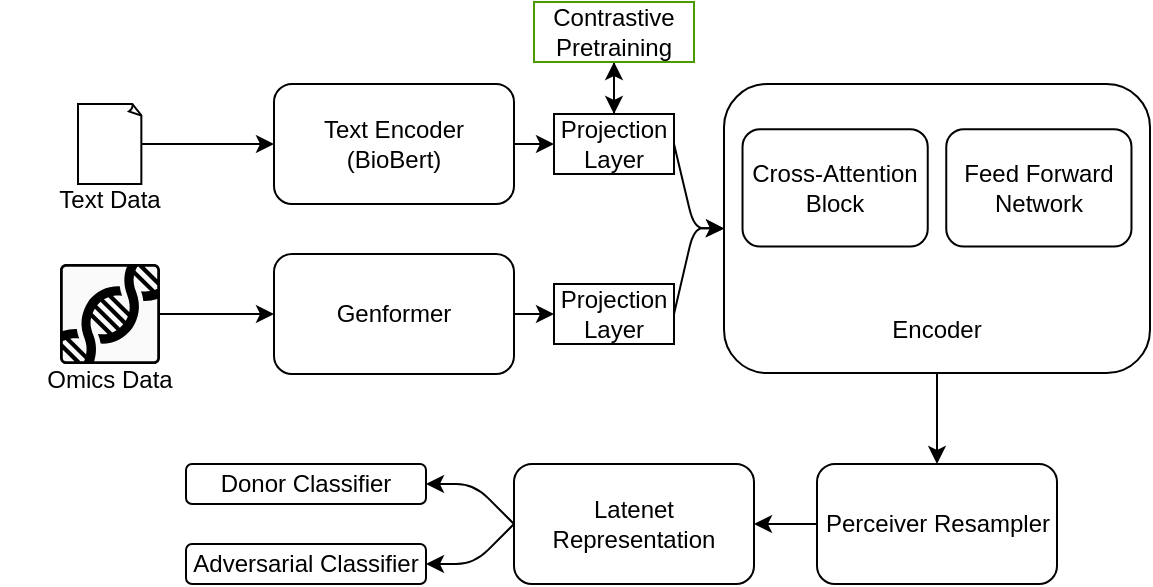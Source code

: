 <mxfile>
    <diagram id="wDy-_77yIztDSfh1fqda" name="Page-1">
        <mxGraphModel dx="413" dy="346" grid="1" gridSize="10" guides="1" tooltips="1" connect="1" arrows="1" fold="1" page="1" pageScale="1" pageWidth="850" pageHeight="1100" math="0" shadow="0">
            <root>
                <mxCell id="0"/>
                <mxCell id="1" parent="0"/>
                <mxCell id="24" value="" style="edgeStyle=none;html=1;" parent="1" source="3" target="8" edge="1">
                    <mxGeometry relative="1" as="geometry"/>
                </mxCell>
                <mxCell id="3" value="" style="whiteSpace=wrap;html=1;shape=mxgraph.basic.document" parent="1" vertex="1">
                    <mxGeometry x="102" y="200" width="32" height="40" as="geometry"/>
                </mxCell>
                <mxCell id="25" value="" style="edgeStyle=none;html=1;" parent="1" source="4" target="9" edge="1">
                    <mxGeometry relative="1" as="geometry"/>
                </mxCell>
                <mxCell id="4" value="" style="sketch=0;points=[[0.015,0.015,0],[0.985,0.015,0],[0.985,0.985,0],[0.015,0.985,0],[0.25,0,0],[0.5,0,0],[0.75,0,0],[1,0.25,0],[1,0.5,0],[1,0.75,0],[0.75,1,0],[0.5,1,0],[0.25,1,0],[0,0.75,0],[0,0.5,0],[0,0.25,0]];verticalLabelPosition=bottom;html=1;verticalAlign=top;aspect=fixed;align=center;pointerEvents=1;shape=mxgraph.cisco19.rect;prIcon=cisco_dna_center;fillColor=#FAFAFA;strokeColor=#000000;" parent="1" vertex="1">
                    <mxGeometry x="93" y="280" width="50" height="50" as="geometry"/>
                </mxCell>
                <mxCell id="6" value="Text Data" style="text;html=1;align=center;verticalAlign=middle;whiteSpace=wrap;rounded=0;" parent="1" vertex="1">
                    <mxGeometry x="80" y="242" width="76" height="12" as="geometry"/>
                </mxCell>
                <mxCell id="7" value="Omics Data" style="text;html=1;align=center;verticalAlign=middle;whiteSpace=wrap;rounded=0;" parent="1" vertex="1">
                    <mxGeometry x="63" y="332" width="110" height="12" as="geometry"/>
                </mxCell>
                <mxCell id="32" style="edgeStyle=none;html=1;exitX=1;exitY=0.5;exitDx=0;exitDy=0;entryX=0;entryY=0.5;entryDx=0;entryDy=0;" edge="1" parent="1" source="8" target="31">
                    <mxGeometry relative="1" as="geometry"/>
                </mxCell>
                <mxCell id="8" value="Text Encoder (BioBert)" style="rounded=1;whiteSpace=wrap;html=1;" parent="1" vertex="1">
                    <mxGeometry x="200" y="190" width="120" height="60" as="geometry"/>
                </mxCell>
                <mxCell id="22" style="edgeStyle=none;html=1;exitX=1;exitY=0.5;exitDx=0;exitDy=0;entryX=0;entryY=0.5;entryDx=0;entryDy=0;" parent="1" source="9" target="12" edge="1">
                    <mxGeometry relative="1" as="geometry"/>
                </mxCell>
                <mxCell id="9" value="Genformer" style="rounded=1;whiteSpace=wrap;html=1;strokeColor=#000000;" parent="1" vertex="1">
                    <mxGeometry x="200" y="275" width="120" height="60" as="geometry"/>
                </mxCell>
                <mxCell id="45" style="edgeStyle=none;html=1;exitX=1;exitY=0.5;exitDx=0;exitDy=0;entryX=0;entryY=0.5;entryDx=0;entryDy=0;" edge="1" parent="1" source="12" target="40">
                    <mxGeometry relative="1" as="geometry">
                        <mxPoint x="410" y="280" as="targetPoint"/>
                        <Array as="points">
                            <mxPoint x="410" y="262"/>
                        </Array>
                    </mxGeometry>
                </mxCell>
                <mxCell id="12" value="Projection Layer" style="rounded=0;whiteSpace=wrap;html=1;" parent="1" vertex="1">
                    <mxGeometry x="340" y="290" width="60" height="30" as="geometry"/>
                </mxCell>
                <mxCell id="35" style="edgeStyle=none;html=1;exitX=0.5;exitY=0;exitDx=0;exitDy=0;entryX=0.5;entryY=1;entryDx=0;entryDy=0;" edge="1" parent="1" source="31" target="33">
                    <mxGeometry relative="1" as="geometry"/>
                </mxCell>
                <mxCell id="44" style="edgeStyle=none;html=1;exitX=1;exitY=0.5;exitDx=0;exitDy=0;entryX=0;entryY=0.5;entryDx=0;entryDy=0;" edge="1" parent="1" source="31" target="40">
                    <mxGeometry relative="1" as="geometry">
                        <mxPoint x="400" y="270" as="targetPoint"/>
                        <Array as="points">
                            <mxPoint x="410" y="262"/>
                        </Array>
                    </mxGeometry>
                </mxCell>
                <mxCell id="31" value="Projection Layer" style="rounded=0;whiteSpace=wrap;html=1;" vertex="1" parent="1">
                    <mxGeometry x="340" y="205" width="60" height="30" as="geometry"/>
                </mxCell>
                <mxCell id="34" value="" style="edgeStyle=none;html=1;" edge="1" parent="1" source="33" target="31">
                    <mxGeometry relative="1" as="geometry"/>
                </mxCell>
                <mxCell id="33" value="Contrastive Pretraining" style="rounded=0;whiteSpace=wrap;html=1;strokeColor=#4D9900;" vertex="1" parent="1">
                    <mxGeometry x="330" y="149" width="80" height="30" as="geometry"/>
                </mxCell>
                <mxCell id="41" value="" style="group" vertex="1" connectable="0" parent="1">
                    <mxGeometry x="425" y="190" width="213" height="145" as="geometry"/>
                </mxCell>
                <mxCell id="40" value="&lt;div&gt;&lt;br&gt;&lt;/div&gt;&lt;div&gt;&lt;br&gt;&lt;/div&gt;&lt;div&gt;&lt;br&gt;&lt;/div&gt;&lt;div&gt;&lt;br&gt;&lt;/div&gt;&lt;div&gt;&lt;br&gt;&lt;/div&gt;&lt;div&gt;&lt;br&gt;&lt;/div&gt;&lt;div&gt;&lt;br&gt;&lt;/div&gt;&lt;div&gt;Encoder&lt;/div&gt;" style="rounded=1;whiteSpace=wrap;html=1;" vertex="1" parent="41">
                    <mxGeometry width="213" height="144.516" as="geometry"/>
                </mxCell>
                <mxCell id="11" value="Cross-Attention Block" style="rounded=1;whiteSpace=wrap;html=1;" parent="41" vertex="1">
                    <mxGeometry x="9.261" y="22.581" width="92.609" height="58.71" as="geometry"/>
                </mxCell>
                <mxCell id="38" value="Feed Forward Network" style="rounded=1;whiteSpace=wrap;html=1;" vertex="1" parent="41">
                    <mxGeometry x="111.13" y="22.581" width="92.609" height="58.71" as="geometry"/>
                </mxCell>
                <mxCell id="47" value="" style="edgeStyle=none;html=1;" edge="1" parent="1" source="42" target="43">
                    <mxGeometry relative="1" as="geometry"/>
                </mxCell>
                <mxCell id="42" value="Perceiver Resampler" style="rounded=1;whiteSpace=wrap;html=1;" vertex="1" parent="1">
                    <mxGeometry x="471.5" y="380" width="120" height="60" as="geometry"/>
                </mxCell>
                <mxCell id="50" style="edgeStyle=none;html=1;exitX=0;exitY=0.5;exitDx=0;exitDy=0;entryX=1;entryY=0.5;entryDx=0;entryDy=0;" edge="1" parent="1" source="43" target="48">
                    <mxGeometry relative="1" as="geometry">
                        <Array as="points">
                            <mxPoint x="300" y="390"/>
                        </Array>
                    </mxGeometry>
                </mxCell>
                <mxCell id="51" style="edgeStyle=none;html=1;exitX=0;exitY=0.5;exitDx=0;exitDy=0;entryX=1;entryY=0.5;entryDx=0;entryDy=0;" edge="1" parent="1" source="43" target="49">
                    <mxGeometry relative="1" as="geometry">
                        <Array as="points">
                            <mxPoint x="300" y="430"/>
                        </Array>
                    </mxGeometry>
                </mxCell>
                <mxCell id="43" value="Latenet Representation" style="rounded=1;whiteSpace=wrap;html=1;" vertex="1" parent="1">
                    <mxGeometry x="320" y="380" width="120" height="60" as="geometry"/>
                </mxCell>
                <mxCell id="46" value="" style="edgeStyle=none;html=1;" edge="1" parent="1" source="40" target="42">
                    <mxGeometry relative="1" as="geometry"/>
                </mxCell>
                <mxCell id="48" value="Donor Classifier" style="rounded=1;whiteSpace=wrap;html=1;" vertex="1" parent="1">
                    <mxGeometry x="156" y="380" width="120" height="20" as="geometry"/>
                </mxCell>
                <mxCell id="49" value="Adversarial Classifier" style="rounded=1;whiteSpace=wrap;html=1;" vertex="1" parent="1">
                    <mxGeometry x="156" y="420" width="120" height="20" as="geometry"/>
                </mxCell>
            </root>
        </mxGraphModel>
    </diagram>
</mxfile>